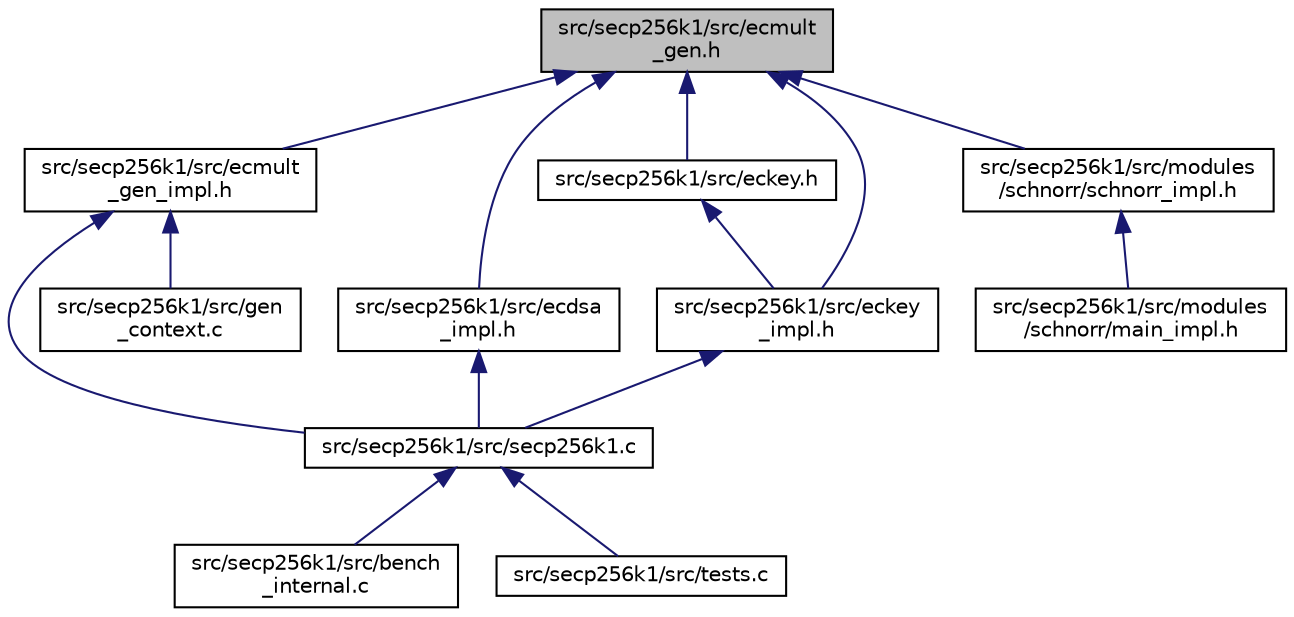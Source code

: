 digraph "src/secp256k1/src/ecmult_gen.h"
{
  edge [fontname="Helvetica",fontsize="10",labelfontname="Helvetica",labelfontsize="10"];
  node [fontname="Helvetica",fontsize="10",shape=record];
  Node5 [label="src/secp256k1/src/ecmult\l_gen.h",height=0.2,width=0.4,color="black", fillcolor="grey75", style="filled", fontcolor="black"];
  Node5 -> Node6 [dir="back",color="midnightblue",fontsize="10",style="solid",fontname="Helvetica"];
  Node6 [label="src/secp256k1/src/ecmult\l_gen_impl.h",height=0.2,width=0.4,color="black", fillcolor="white", style="filled",URL="$ecmult__gen__impl_8h.html"];
  Node6 -> Node7 [dir="back",color="midnightblue",fontsize="10",style="solid",fontname="Helvetica"];
  Node7 [label="src/secp256k1/src/secp256k1.c",height=0.2,width=0.4,color="black", fillcolor="white", style="filled",URL="$secp256k1_8c.html"];
  Node7 -> Node8 [dir="back",color="midnightblue",fontsize="10",style="solid",fontname="Helvetica"];
  Node8 [label="src/secp256k1/src/bench\l_internal.c",height=0.2,width=0.4,color="black", fillcolor="white", style="filled",URL="$bench__internal_8c.html"];
  Node7 -> Node9 [dir="back",color="midnightblue",fontsize="10",style="solid",fontname="Helvetica"];
  Node9 [label="src/secp256k1/src/tests.c",height=0.2,width=0.4,color="black", fillcolor="white", style="filled",URL="$tests_8c.html"];
  Node6 -> Node10 [dir="back",color="midnightblue",fontsize="10",style="solid",fontname="Helvetica"];
  Node10 [label="src/secp256k1/src/gen\l_context.c",height=0.2,width=0.4,color="black", fillcolor="white", style="filled",URL="$gen__context_8c.html"];
  Node5 -> Node11 [dir="back",color="midnightblue",fontsize="10",style="solid",fontname="Helvetica"];
  Node11 [label="src/secp256k1/src/ecdsa\l_impl.h",height=0.2,width=0.4,color="black", fillcolor="white", style="filled",URL="$ecdsa__impl_8h.html"];
  Node11 -> Node7 [dir="back",color="midnightblue",fontsize="10",style="solid",fontname="Helvetica"];
  Node5 -> Node12 [dir="back",color="midnightblue",fontsize="10",style="solid",fontname="Helvetica"];
  Node12 [label="src/secp256k1/src/eckey.h",height=0.2,width=0.4,color="black", fillcolor="white", style="filled",URL="$eckey_8h.html"];
  Node12 -> Node13 [dir="back",color="midnightblue",fontsize="10",style="solid",fontname="Helvetica"];
  Node13 [label="src/secp256k1/src/eckey\l_impl.h",height=0.2,width=0.4,color="black", fillcolor="white", style="filled",URL="$eckey__impl_8h.html"];
  Node13 -> Node7 [dir="back",color="midnightblue",fontsize="10",style="solid",fontname="Helvetica"];
  Node5 -> Node13 [dir="back",color="midnightblue",fontsize="10",style="solid",fontname="Helvetica"];
  Node5 -> Node14 [dir="back",color="midnightblue",fontsize="10",style="solid",fontname="Helvetica"];
  Node14 [label="src/secp256k1/src/modules\l/schnorr/schnorr_impl.h",height=0.2,width=0.4,color="black", fillcolor="white", style="filled",URL="$schnorr__impl_8h.html"];
  Node14 -> Node15 [dir="back",color="midnightblue",fontsize="10",style="solid",fontname="Helvetica"];
  Node15 [label="src/secp256k1/src/modules\l/schnorr/main_impl.h",height=0.2,width=0.4,color="black", fillcolor="white", style="filled",URL="$schnorr_2main__impl_8h.html"];
}
